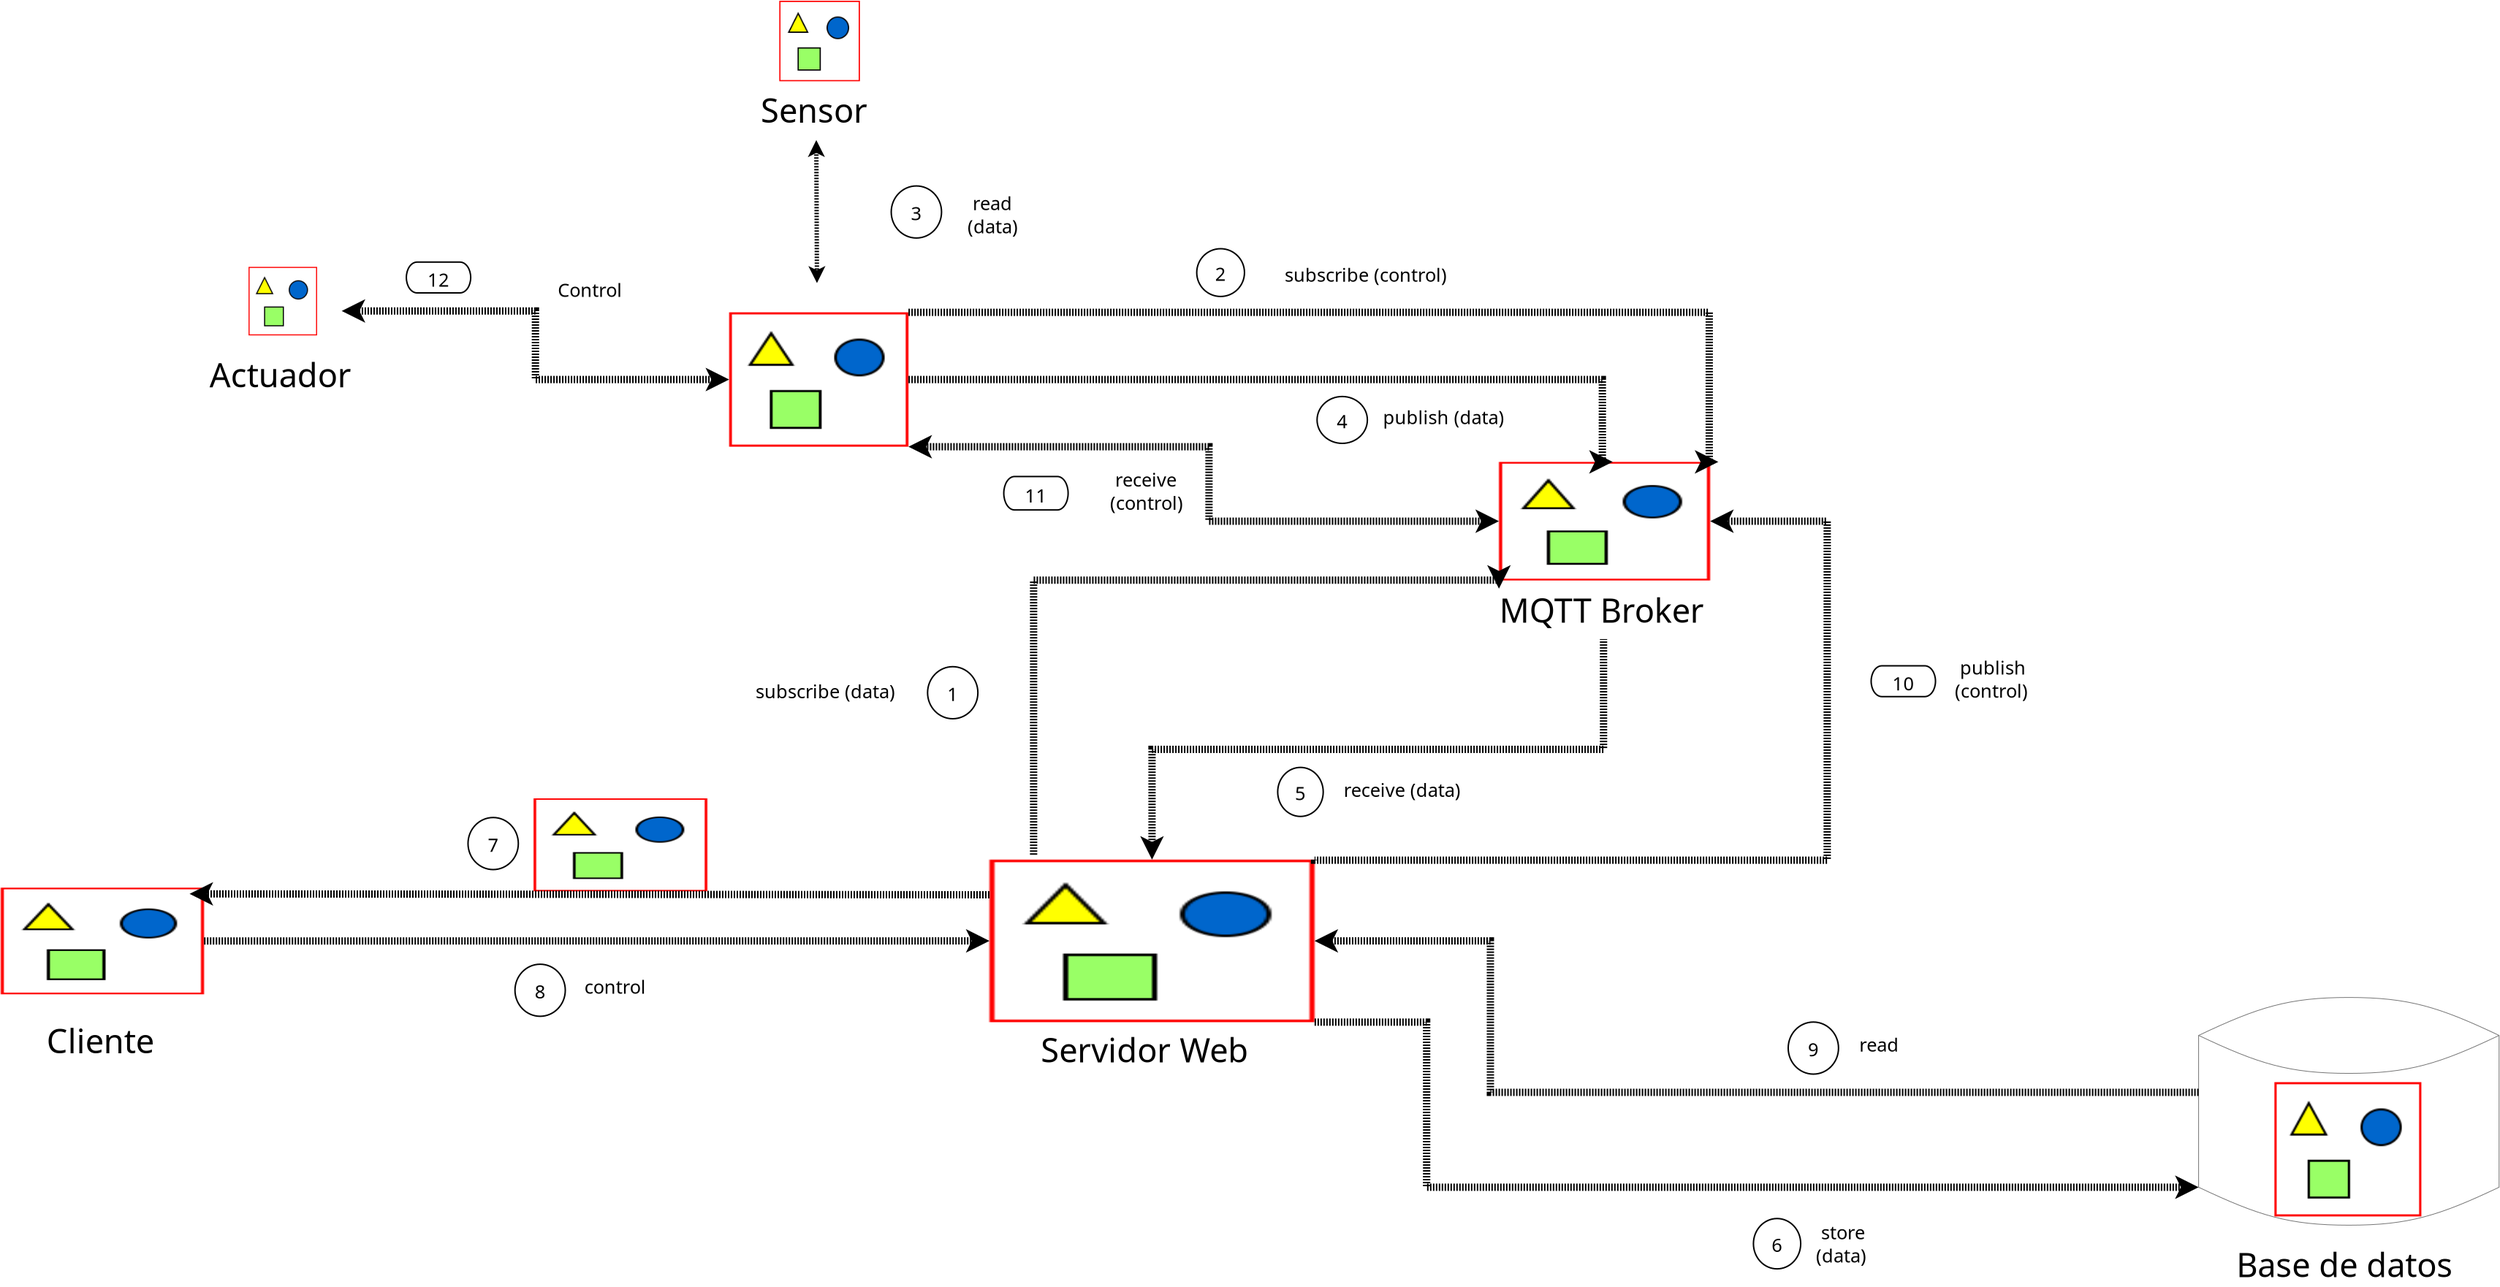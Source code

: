 <?xml version="1.0" encoding="UTF-8"?>
<dia:diagram xmlns:dia="http://www.lysator.liu.se/~alla/dia/">
  <dia:layer name="Fondo" visible="true" connectable="true" active="true">
    <dia:group>
      <dia:attribute name="meta">
        <dia:composite type="dict"/>
      </dia:attribute>
      <dia:attribute name="matrix"/>
      <dia:object type="Standard - Image" version="0" id="O0">
        <dia:attribute name="obj_pos">
          <dia:point val="32.365,5.713"/>
        </dia:attribute>
        <dia:attribute name="obj_bb">
          <dia:rectangle val="32.365,5.713;44.632,14.913"/>
        </dia:attribute>
        <dia:attribute name="elem_corner">
          <dia:point val="32.365,5.713"/>
        </dia:attribute>
        <dia:attribute name="elem_width">
          <dia:real val="12.267"/>
        </dia:attribute>
        <dia:attribute name="elem_height">
          <dia:real val="9.2"/>
        </dia:attribute>
        <dia:attribute name="draw_border">
          <dia:boolean val="false"/>
        </dia:attribute>
        <dia:attribute name="keep_aspect">
          <dia:boolean val="true"/>
        </dia:attribute>
        <dia:attribute name="file">
          <dia:string>#/home/lean/Documentos/Repositorios/Taller de integracion/weatherst/documentation/v1.0.0/diagrams/Img [components diagram]/arduino.png#</dia:string>
        </dia:attribute>
      </dia:object>
      <dia:group>
        <dia:attribute name="meta">
          <dia:composite type="dict"/>
        </dia:attribute>
        <dia:attribute name="matrix"/>
        <dia:object type="Standard - Image" version="0" id="O1">
          <dia:attribute name="obj_pos">
            <dia:point val="-0.519,2.601"/>
          </dia:attribute>
          <dia:attribute name="obj_bb">
            <dia:rectangle val="-0.519,2.601;4.173,7.293"/>
          </dia:attribute>
          <dia:attribute name="elem_corner">
            <dia:point val="-0.519,2.601"/>
          </dia:attribute>
          <dia:attribute name="elem_width">
            <dia:real val="4.692"/>
          </dia:attribute>
          <dia:attribute name="elem_height">
            <dia:real val="4.692"/>
          </dia:attribute>
          <dia:attribute name="draw_border">
            <dia:boolean val="false"/>
          </dia:attribute>
          <dia:attribute name="keep_aspect">
            <dia:boolean val="true"/>
          </dia:attribute>
          <dia:attribute name="file">
            <dia:string>#/home/lean/Documentos/Repositorios/Taller de integracion/weatherst/documentation/v1.0.0/diagrams/Img [components diagram]/power.png#</dia:string>
          </dia:attribute>
        </dia:object>
        <dia:object type="Standard - Text" version="1" id="O2">
          <dia:attribute name="obj_pos">
            <dia:point val="-3.181,10.848"/>
          </dia:attribute>
          <dia:attribute name="obj_bb">
            <dia:rectangle val="-3.181,8.751;7.009,11.381"/>
          </dia:attribute>
          <dia:attribute name="text">
            <dia:composite type="text">
              <dia:attribute name="string">
                <dia:string>#Actuador#</dia:string>
              </dia:attribute>
              <dia:attribute name="font">
                <dia:font family="sans" style="0" name="Helvetica"/>
              </dia:attribute>
              <dia:attribute name="height">
                <dia:real val="2.822"/>
              </dia:attribute>
              <dia:attribute name="pos">
                <dia:point val="-3.181,10.848"/>
              </dia:attribute>
              <dia:attribute name="color">
                <dia:color val="#000000ff"/>
              </dia:attribute>
              <dia:attribute name="alignment">
                <dia:enum val="0"/>
              </dia:attribute>
            </dia:composite>
          </dia:attribute>
          <dia:attribute name="valign">
            <dia:enum val="3"/>
          </dia:attribute>
        </dia:object>
      </dia:group>
      <dia:group>
        <dia:attribute name="meta">
          <dia:composite type="dict"/>
        </dia:attribute>
        <dia:attribute name="matrix"/>
        <dia:object type="Standard - Image" version="0" id="O3">
          <dia:attribute name="obj_pos">
            <dia:point val="50.176,43.18"/>
          </dia:attribute>
          <dia:attribute name="obj_bb">
            <dia:rectangle val="50.176,43.18;72.419,54.302"/>
          </dia:attribute>
          <dia:attribute name="elem_corner">
            <dia:point val="50.176,43.18"/>
          </dia:attribute>
          <dia:attribute name="elem_width">
            <dia:real val="22.243"/>
          </dia:attribute>
          <dia:attribute name="elem_height">
            <dia:real val="11.122"/>
          </dia:attribute>
          <dia:attribute name="draw_border">
            <dia:boolean val="false"/>
          </dia:attribute>
          <dia:attribute name="keep_aspect">
            <dia:boolean val="true"/>
          </dia:attribute>
          <dia:attribute name="file">
            <dia:string>#/home/lean/Documentos/Repositorios/Taller de integracion/weatherst/documentation/v1.0.0/diagrams/Img [components diagram]/nodejsexpress.png#</dia:string>
          </dia:attribute>
        </dia:object>
        <dia:object type="Standard - Text" version="1" id="O4">
          <dia:attribute name="obj_pos">
            <dia:point val="53.685,57.053"/>
          </dia:attribute>
          <dia:attribute name="obj_bb">
            <dia:rectangle val="53.685,54.955;68.78,57.585"/>
          </dia:attribute>
          <dia:attribute name="text">
            <dia:composite type="text">
              <dia:attribute name="string">
                <dia:string>#Servidor Web#</dia:string>
              </dia:attribute>
              <dia:attribute name="font">
                <dia:font family="sans" style="0" name="Helvetica"/>
              </dia:attribute>
              <dia:attribute name="height">
                <dia:real val="2.822"/>
              </dia:attribute>
              <dia:attribute name="pos">
                <dia:point val="53.685,57.053"/>
              </dia:attribute>
              <dia:attribute name="color">
                <dia:color val="#000000ff"/>
              </dia:attribute>
              <dia:attribute name="alignment">
                <dia:enum val="0"/>
              </dia:attribute>
            </dia:composite>
          </dia:attribute>
          <dia:attribute name="valign">
            <dia:enum val="3"/>
          </dia:attribute>
        </dia:object>
      </dia:group>
      <dia:object type="Flowchart - Terminal" version="1" id="O5">
        <dia:attribute name="obj_pos">
          <dia:point val="10.279,2.274"/>
        </dia:attribute>
        <dia:attribute name="obj_bb">
          <dia:rectangle val="10.179,2.174;14.781,4.484"/>
        </dia:attribute>
        <dia:attribute name="meta">
          <dia:composite type="dict"/>
        </dia:attribute>
        <dia:attribute name="elem_corner">
          <dia:point val="10.279,2.274"/>
        </dia:attribute>
        <dia:attribute name="elem_width">
          <dia:real val="4.402"/>
        </dia:attribute>
        <dia:attribute name="elem_height">
          <dia:real val="2.109"/>
        </dia:attribute>
        <dia:attribute name="line_width">
          <dia:real val="0.1"/>
        </dia:attribute>
        <dia:attribute name="line_colour">
          <dia:color val="#000000ff"/>
        </dia:attribute>
        <dia:attribute name="fill_colour">
          <dia:color val="#ffffff00"/>
        </dia:attribute>
        <dia:attribute name="show_background">
          <dia:boolean val="true"/>
        </dia:attribute>
        <dia:attribute name="line_style">
          <dia:enum val="0"/>
          <dia:real val="1"/>
        </dia:attribute>
        <dia:attribute name="padding">
          <dia:real val="0.1"/>
        </dia:attribute>
        <dia:attribute name="text">
          <dia:composite type="text">
            <dia:attribute name="string">
              <dia:string>#12#</dia:string>
            </dia:attribute>
            <dia:attribute name="font">
              <dia:font family="sans" style="0" name="Helvetica"/>
            </dia:attribute>
            <dia:attribute name="height">
              <dia:real val="1.587"/>
            </dia:attribute>
            <dia:attribute name="pos">
              <dia:point val="12.48,3.726"/>
            </dia:attribute>
            <dia:attribute name="color">
              <dia:color val="#000000ff"/>
            </dia:attribute>
            <dia:attribute name="alignment">
              <dia:enum val="1"/>
            </dia:attribute>
          </dia:composite>
        </dia:attribute>
        <dia:attribute name="text_fitting">
          <dia:enum val="1"/>
        </dia:attribute>
        <dia:attribute name="flip_horizontal">
          <dia:boolean val="false"/>
        </dia:attribute>
        <dia:attribute name="flip_vertical">
          <dia:boolean val="false"/>
        </dia:attribute>
        <dia:attribute name="subscale">
          <dia:real val="1"/>
        </dia:attribute>
      </dia:object>
      <dia:group>
        <dia:attribute name="meta">
          <dia:composite type="dict"/>
        </dia:attribute>
        <dia:attribute name="matrix"/>
        <dia:group>
          <dia:attribute name="meta">
            <dia:composite type="dict"/>
          </dia:attribute>
          <dia:attribute name="matrix">
            <dia:matrix xx="1" xy="0" yx="0" yy="1" x0="0.372" y0="-1.29"/>
          </dia:attribute>
          <dia:object type="Flowchart - Ellipse" version="0" id="O6">
            <dia:attribute name="obj_pos">
              <dia:point val="43.082,-1.648"/>
            </dia:attribute>
            <dia:attribute name="obj_bb">
              <dia:rectangle val="43.032,-1.698;46.574,1.966"/>
            </dia:attribute>
            <dia:attribute name="elem_corner">
              <dia:point val="43.082,-1.648"/>
            </dia:attribute>
            <dia:attribute name="elem_width">
              <dia:real val="3.442"/>
            </dia:attribute>
            <dia:attribute name="elem_height">
              <dia:real val="3.564"/>
            </dia:attribute>
            <dia:attribute name="border_width">
              <dia:real val="0.1"/>
            </dia:attribute>
            <dia:attribute name="inner_color">
              <dia:color val="#ffffff00"/>
            </dia:attribute>
            <dia:attribute name="show_background">
              <dia:boolean val="true"/>
            </dia:attribute>
            <dia:attribute name="padding">
              <dia:real val="0.35"/>
            </dia:attribute>
            <dia:attribute name="text">
              <dia:composite type="text">
                <dia:attribute name="string">
                  <dia:string>#3#</dia:string>
                </dia:attribute>
                <dia:attribute name="font">
                  <dia:font family="sans" style="0" name="Helvetica"/>
                </dia:attribute>
                <dia:attribute name="height">
                  <dia:real val="1.587"/>
                </dia:attribute>
                <dia:attribute name="pos">
                  <dia:point val="44.803,0.521"/>
                </dia:attribute>
                <dia:attribute name="color">
                  <dia:color val="#000000ff"/>
                </dia:attribute>
                <dia:attribute name="alignment">
                  <dia:enum val="1"/>
                </dia:attribute>
              </dia:composite>
            </dia:attribute>
          </dia:object>
          <dia:object type="Standard - Text" version="1" id="O7">
            <dia:attribute name="obj_pos">
              <dia:point val="48.308,0.014"/>
            </dia:attribute>
            <dia:attribute name="obj_bb">
              <dia:rectangle val="48.308,-1.166;52.156,1.901"/>
            </dia:attribute>
            <dia:attribute name="text">
              <dia:composite type="text">
                <dia:attribute name="string">
                  <dia:string># read
(data)#</dia:string>
                </dia:attribute>
                <dia:attribute name="font">
                  <dia:font family="sans" style="0" name="Helvetica"/>
                </dia:attribute>
                <dia:attribute name="height">
                  <dia:real val="1.587"/>
                </dia:attribute>
                <dia:attribute name="pos">
                  <dia:point val="48.308,0.014"/>
                </dia:attribute>
                <dia:attribute name="color">
                  <dia:color val="#000000ff"/>
                </dia:attribute>
                <dia:attribute name="alignment">
                  <dia:enum val="0"/>
                </dia:attribute>
              </dia:composite>
            </dia:attribute>
            <dia:attribute name="valign">
              <dia:enum val="3"/>
            </dia:attribute>
          </dia:object>
        </dia:group>
        <dia:group>
          <dia:attribute name="meta">
            <dia:composite type="dict"/>
          </dia:attribute>
          <dia:attribute name="matrix"/>
          <dia:group>
            <dia:attribute name="meta">
              <dia:composite type="dict"/>
            </dia:attribute>
            <dia:attribute name="matrix"/>
            <dia:object type="Standard - Image" version="0" id="O8">
              <dia:attribute name="obj_pos">
                <dia:point val="35.796,-15.617"/>
              </dia:attribute>
              <dia:attribute name="obj_bb">
                <dia:rectangle val="35.796,-15.617;41.312,-10.101"/>
              </dia:attribute>
              <dia:attribute name="elem_corner">
                <dia:point val="35.796,-15.617"/>
              </dia:attribute>
              <dia:attribute name="elem_width">
                <dia:real val="5.515"/>
              </dia:attribute>
              <dia:attribute name="elem_height">
                <dia:real val="5.515"/>
              </dia:attribute>
              <dia:attribute name="draw_border">
                <dia:boolean val="false"/>
              </dia:attribute>
              <dia:attribute name="keep_aspect">
                <dia:boolean val="true"/>
              </dia:attribute>
              <dia:attribute name="file">
                <dia:string>#/home/lean/Documentos/Repositorios/Taller de integracion/weatherst/documentation/v1.0.0/diagrams/Img [components diagram]/temperature.png#</dia:string>
              </dia:attribute>
            </dia:object>
            <dia:object type="Standard - Text" version="1" id="O9">
              <dia:attribute name="obj_pos">
                <dia:point val="34.523,-7.273"/>
              </dia:attribute>
              <dia:attribute name="obj_bb">
                <dia:rectangle val="34.523,-9.37;42.266,-6.74"/>
              </dia:attribute>
              <dia:attribute name="text">
                <dia:composite type="text">
                  <dia:attribute name="string">
                    <dia:string>#Sensor#</dia:string>
                  </dia:attribute>
                  <dia:attribute name="font">
                    <dia:font family="sans" style="0" name="Helvetica"/>
                  </dia:attribute>
                  <dia:attribute name="height">
                    <dia:real val="2.822"/>
                  </dia:attribute>
                  <dia:attribute name="pos">
                    <dia:point val="34.523,-7.273"/>
                  </dia:attribute>
                  <dia:attribute name="color">
                    <dia:color val="#000000ff"/>
                  </dia:attribute>
                  <dia:attribute name="alignment">
                    <dia:enum val="0"/>
                  </dia:attribute>
                </dia:composite>
              </dia:attribute>
              <dia:attribute name="valign">
                <dia:enum val="3"/>
              </dia:attribute>
            </dia:object>
          </dia:group>
          <dia:object type="Standard - Line" version="0" id="O10">
            <dia:attribute name="obj_pos">
              <dia:point val="38.373,3.71"/>
            </dia:attribute>
            <dia:attribute name="obj_bb">
              <dia:rectangle val="37.747,-6.23;38.953,3.861"/>
            </dia:attribute>
            <dia:attribute name="conn_endpoints">
              <dia:point val="38.373,3.71"/>
              <dia:point val="38.327,-6.079"/>
            </dia:attribute>
            <dia:attribute name="numcp">
              <dia:int val="1"/>
            </dia:attribute>
            <dia:attribute name="line_width">
              <dia:real val="0.3"/>
            </dia:attribute>
            <dia:attribute name="line_style">
              <dia:enum val="4"/>
            </dia:attribute>
            <dia:attribute name="start_arrow">
              <dia:enum val="22"/>
            </dia:attribute>
            <dia:attribute name="start_arrow_length">
              <dia:real val="0.5"/>
            </dia:attribute>
            <dia:attribute name="start_arrow_width">
              <dia:real val="0.5"/>
            </dia:attribute>
            <dia:attribute name="end_arrow">
              <dia:enum val="22"/>
            </dia:attribute>
            <dia:attribute name="end_arrow_length">
              <dia:real val="0.5"/>
            </dia:attribute>
            <dia:attribute name="end_arrow_width">
              <dia:real val="0.5"/>
            </dia:attribute>
          </dia:object>
        </dia:group>
      </dia:group>
      <dia:group>
        <dia:attribute name="meta">
          <dia:composite type="dict"/>
        </dia:attribute>
        <dia:attribute name="matrix"/>
        <dia:object type="Standard - Image" version="0" id="O11">
          <dia:attribute name="obj_pos">
            <dia:point val="85.034,15.951"/>
          </dia:attribute>
          <dia:attribute name="obj_bb">
            <dia:rectangle val="85.034,15.951;99.485,24.07"/>
          </dia:attribute>
          <dia:attribute name="elem_corner">
            <dia:point val="85.034,15.951"/>
          </dia:attribute>
          <dia:attribute name="elem_width">
            <dia:real val="14.451"/>
          </dia:attribute>
          <dia:attribute name="elem_height">
            <dia:real val="8.119"/>
          </dia:attribute>
          <dia:attribute name="draw_border">
            <dia:boolean val="false"/>
          </dia:attribute>
          <dia:attribute name="keep_aspect">
            <dia:boolean val="true"/>
          </dia:attribute>
          <dia:attribute name="file">
            <dia:string>#/home/lean/Documentos/Repositorios/Taller de integracion/weatherst/documentation/v1.0.0/diagrams/Img [components diagram]/MQTT.png#</dia:string>
          </dia:attribute>
        </dia:object>
        <dia:object type="Standard - Text" version="1" id="O12">
          <dia:attribute name="obj_pos">
            <dia:point val="85.069,26.96"/>
          </dia:attribute>
          <dia:attribute name="obj_bb">
            <dia:rectangle val="85.069,24.863;99.589,27.492"/>
          </dia:attribute>
          <dia:attribute name="text">
            <dia:composite type="text">
              <dia:attribute name="string">
                <dia:string>#MQTT Broker#</dia:string>
              </dia:attribute>
              <dia:attribute name="font">
                <dia:font family="sans" style="0" name="Helvetica"/>
              </dia:attribute>
              <dia:attribute name="height">
                <dia:real val="2.822"/>
              </dia:attribute>
              <dia:attribute name="pos">
                <dia:point val="85.069,26.96"/>
              </dia:attribute>
              <dia:attribute name="color">
                <dia:color val="#000000ff"/>
              </dia:attribute>
              <dia:attribute name="alignment">
                <dia:enum val="0"/>
              </dia:attribute>
            </dia:composite>
          </dia:attribute>
          <dia:attribute name="valign">
            <dia:enum val="3"/>
          </dia:attribute>
        </dia:object>
      </dia:group>
      <dia:group>
        <dia:attribute name="meta">
          <dia:composite type="dict"/>
        </dia:attribute>
        <dia:attribute name="matrix"/>
        <dia:object type="Flowchart - Ellipse" version="0" id="O13">
          <dia:attribute name="obj_pos">
            <dia:point val="45.941,29.97"/>
          </dia:attribute>
          <dia:attribute name="obj_bb">
            <dia:rectangle val="45.891,29.92;49.433,33.584"/>
          </dia:attribute>
          <dia:attribute name="elem_corner">
            <dia:point val="45.941,29.97"/>
          </dia:attribute>
          <dia:attribute name="elem_width">
            <dia:real val="3.442"/>
          </dia:attribute>
          <dia:attribute name="elem_height">
            <dia:real val="3.564"/>
          </dia:attribute>
          <dia:attribute name="border_width">
            <dia:real val="0.1"/>
          </dia:attribute>
          <dia:attribute name="inner_color">
            <dia:color val="#ffffff00"/>
          </dia:attribute>
          <dia:attribute name="show_background">
            <dia:boolean val="true"/>
          </dia:attribute>
          <dia:attribute name="padding">
            <dia:real val="0.35"/>
          </dia:attribute>
          <dia:attribute name="text">
            <dia:composite type="text">
              <dia:attribute name="string">
                <dia:string>#1#</dia:string>
              </dia:attribute>
              <dia:attribute name="font">
                <dia:font family="sans" style="0" name="Helvetica"/>
              </dia:attribute>
              <dia:attribute name="height">
                <dia:real val="1.587"/>
              </dia:attribute>
              <dia:attribute name="pos">
                <dia:point val="47.662,32.138"/>
              </dia:attribute>
              <dia:attribute name="color">
                <dia:color val="#000000ff"/>
              </dia:attribute>
              <dia:attribute name="alignment">
                <dia:enum val="1"/>
              </dia:attribute>
            </dia:composite>
          </dia:attribute>
        </dia:object>
        <dia:object type="Standard - Text" version="1" id="O14">
          <dia:attribute name="obj_pos">
            <dia:point val="34.181,32.136"/>
          </dia:attribute>
          <dia:attribute name="obj_bb">
            <dia:rectangle val="34.181,30.956;44.526,32.436"/>
          </dia:attribute>
          <dia:attribute name="text">
            <dia:composite type="text">
              <dia:attribute name="string">
                <dia:string>#subscribe (data)#</dia:string>
              </dia:attribute>
              <dia:attribute name="font">
                <dia:font family="sans" style="0" name="Helvetica"/>
              </dia:attribute>
              <dia:attribute name="height">
                <dia:real val="1.587"/>
              </dia:attribute>
              <dia:attribute name="pos">
                <dia:point val="34.181,32.136"/>
              </dia:attribute>
              <dia:attribute name="color">
                <dia:color val="#000000ff"/>
              </dia:attribute>
              <dia:attribute name="alignment">
                <dia:enum val="0"/>
              </dia:attribute>
            </dia:composite>
          </dia:attribute>
          <dia:attribute name="valign">
            <dia:enum val="3"/>
          </dia:attribute>
        </dia:object>
      </dia:group>
      <dia:group>
        <dia:attribute name="meta">
          <dia:composite type="dict"/>
        </dia:attribute>
        <dia:attribute name="matrix"/>
        <dia:group>
          <dia:attribute name="meta">
            <dia:composite type="dict"/>
          </dia:attribute>
          <dia:attribute name="matrix"/>
          <dia:object type="Flowchart - Ellipse" version="0" id="O15">
            <dia:attribute name="obj_pos">
              <dia:point val="69.896,36.865"/>
            </dia:attribute>
            <dia:attribute name="obj_bb">
              <dia:rectangle val="69.846,36.816;73.061,40.272"/>
            </dia:attribute>
            <dia:attribute name="elem_corner">
              <dia:point val="69.896,36.865"/>
            </dia:attribute>
            <dia:attribute name="elem_width">
              <dia:real val="3.115"/>
            </dia:attribute>
            <dia:attribute name="elem_height">
              <dia:real val="3.356"/>
            </dia:attribute>
            <dia:attribute name="border_width">
              <dia:real val="0.1"/>
            </dia:attribute>
            <dia:attribute name="inner_color">
              <dia:color val="#ffffff00"/>
            </dia:attribute>
            <dia:attribute name="show_background">
              <dia:boolean val="true"/>
            </dia:attribute>
            <dia:attribute name="padding">
              <dia:real val="0.35"/>
            </dia:attribute>
            <dia:attribute name="text">
              <dia:composite type="text">
                <dia:attribute name="string">
                  <dia:string>#5#</dia:string>
                </dia:attribute>
                <dia:attribute name="font">
                  <dia:font family="sans" style="0" name="Helvetica"/>
                </dia:attribute>
                <dia:attribute name="height">
                  <dia:real val="1.587"/>
                </dia:attribute>
                <dia:attribute name="pos">
                  <dia:point val="71.454,38.93"/>
                </dia:attribute>
                <dia:attribute name="color">
                  <dia:color val="#000000ff"/>
                </dia:attribute>
                <dia:attribute name="alignment">
                  <dia:enum val="1"/>
                </dia:attribute>
              </dia:composite>
            </dia:attribute>
          </dia:object>
          <dia:object type="Standard - Text" version="1" id="O16">
            <dia:attribute name="obj_pos">
              <dia:point val="74.409,38.884"/>
            </dia:attribute>
            <dia:attribute name="obj_bb">
              <dia:rectangle val="74.409,37.704;83.303,39.184"/>
            </dia:attribute>
            <dia:attribute name="text">
              <dia:composite type="text">
                <dia:attribute name="string">
                  <dia:string>#receive (data)#</dia:string>
                </dia:attribute>
                <dia:attribute name="font">
                  <dia:font family="sans" style="0" name="Helvetica"/>
                </dia:attribute>
                <dia:attribute name="height">
                  <dia:real val="1.587"/>
                </dia:attribute>
                <dia:attribute name="pos">
                  <dia:point val="74.409,38.884"/>
                </dia:attribute>
                <dia:attribute name="color">
                  <dia:color val="#000000ff"/>
                </dia:attribute>
                <dia:attribute name="alignment">
                  <dia:enum val="0"/>
                </dia:attribute>
              </dia:composite>
            </dia:attribute>
            <dia:attribute name="valign">
              <dia:enum val="3"/>
            </dia:attribute>
          </dia:object>
        </dia:group>
        <dia:object type="Standard - ZigZagLine" version="1" id="O17">
          <dia:attribute name="obj_pos">
            <dia:point val="61.297,43.18"/>
          </dia:attribute>
          <dia:attribute name="obj_bb">
            <dia:rectangle val="60.489,27.831;92.44,43.43"/>
          </dia:attribute>
          <dia:attribute name="orth_points">
            <dia:point val="61.297,43.18"/>
            <dia:point val="61.297,35.63"/>
            <dia:point val="92.19,35.63"/>
            <dia:point val="92.19,28.081"/>
          </dia:attribute>
          <dia:attribute name="orth_orient">
            <dia:enum val="1"/>
            <dia:enum val="0"/>
            <dia:enum val="1"/>
          </dia:attribute>
          <dia:attribute name="autorouting">
            <dia:boolean val="true"/>
          </dia:attribute>
          <dia:attribute name="line_width">
            <dia:real val="0.5"/>
          </dia:attribute>
          <dia:attribute name="line_style">
            <dia:enum val="4"/>
          </dia:attribute>
          <dia:attribute name="start_arrow">
            <dia:enum val="22"/>
          </dia:attribute>
          <dia:attribute name="start_arrow_length">
            <dia:real val="0.5"/>
          </dia:attribute>
          <dia:attribute name="start_arrow_width">
            <dia:real val="0.5"/>
          </dia:attribute>
        </dia:object>
      </dia:group>
      <dia:group>
        <dia:attribute name="meta">
          <dia:composite type="dict"/>
        </dia:attribute>
        <dia:attribute name="matrix"/>
        <dia:group>
          <dia:attribute name="meta">
            <dia:composite type="dict"/>
          </dia:attribute>
          <dia:attribute name="matrix"/>
          <dia:object type="Standard - Text" version="1" id="O18">
            <dia:attribute name="obj_pos">
              <dia:point val="116.224,30.51"/>
            </dia:attribute>
            <dia:attribute name="obj_bb">
              <dia:rectangle val="116.224,29.33;121.617,32.398"/>
            </dia:attribute>
            <dia:attribute name="text">
              <dia:composite type="text">
                <dia:attribute name="string">
                  <dia:string># publish
(control)#</dia:string>
                </dia:attribute>
                <dia:attribute name="font">
                  <dia:font family="sans" style="0" name="Helvetica"/>
                </dia:attribute>
                <dia:attribute name="height">
                  <dia:real val="1.587"/>
                </dia:attribute>
                <dia:attribute name="pos">
                  <dia:point val="116.224,30.51"/>
                </dia:attribute>
                <dia:attribute name="color">
                  <dia:color val="#000000ff"/>
                </dia:attribute>
                <dia:attribute name="alignment">
                  <dia:enum val="0"/>
                </dia:attribute>
              </dia:composite>
            </dia:attribute>
            <dia:attribute name="valign">
              <dia:enum val="3"/>
            </dia:attribute>
          </dia:object>
          <dia:object type="Flowchart - Terminal" version="1" id="O19">
            <dia:attribute name="obj_pos">
              <dia:point val="110.5,29.91"/>
            </dia:attribute>
            <dia:attribute name="obj_bb">
              <dia:rectangle val="110.4,29.81;115.002,32.119"/>
            </dia:attribute>
            <dia:attribute name="meta">
              <dia:composite type="dict"/>
            </dia:attribute>
            <dia:attribute name="elem_corner">
              <dia:point val="110.5,29.91"/>
            </dia:attribute>
            <dia:attribute name="elem_width">
              <dia:real val="4.402"/>
            </dia:attribute>
            <dia:attribute name="elem_height">
              <dia:real val="2.109"/>
            </dia:attribute>
            <dia:attribute name="line_width">
              <dia:real val="0.1"/>
            </dia:attribute>
            <dia:attribute name="line_colour">
              <dia:color val="#000000ff"/>
            </dia:attribute>
            <dia:attribute name="fill_colour">
              <dia:color val="#ffffff00"/>
            </dia:attribute>
            <dia:attribute name="show_background">
              <dia:boolean val="true"/>
            </dia:attribute>
            <dia:attribute name="line_style">
              <dia:enum val="0"/>
              <dia:real val="1"/>
            </dia:attribute>
            <dia:attribute name="padding">
              <dia:real val="0.1"/>
            </dia:attribute>
            <dia:attribute name="text">
              <dia:composite type="text">
                <dia:attribute name="string">
                  <dia:string>#10#</dia:string>
                </dia:attribute>
                <dia:attribute name="font">
                  <dia:font family="sans" style="0" name="Helvetica"/>
                </dia:attribute>
                <dia:attribute name="height">
                  <dia:real val="1.587"/>
                </dia:attribute>
                <dia:attribute name="pos">
                  <dia:point val="112.701,31.361"/>
                </dia:attribute>
                <dia:attribute name="color">
                  <dia:color val="#000000ff"/>
                </dia:attribute>
                <dia:attribute name="alignment">
                  <dia:enum val="1"/>
                </dia:attribute>
              </dia:composite>
            </dia:attribute>
            <dia:attribute name="text_fitting">
              <dia:enum val="1"/>
            </dia:attribute>
            <dia:attribute name="flip_horizontal">
              <dia:boolean val="false"/>
            </dia:attribute>
            <dia:attribute name="flip_vertical">
              <dia:boolean val="false"/>
            </dia:attribute>
            <dia:attribute name="subscale">
              <dia:real val="1"/>
            </dia:attribute>
          </dia:object>
        </dia:group>
        <dia:object type="Standard - ZigZagLine" version="1" id="O20">
          <dia:attribute name="obj_pos">
            <dia:point val="72.419,43.18"/>
          </dia:attribute>
          <dia:attribute name="obj_bb">
            <dia:rectangle val="72.169,19.201;107.744,43.467"/>
          </dia:attribute>
          <dia:attribute name="orth_points">
            <dia:point val="72.419,43.18"/>
            <dia:point val="72.419,43.217"/>
            <dia:point val="107.494,43.217"/>
            <dia:point val="107.494,20.011"/>
            <dia:point val="99.485,20.011"/>
          </dia:attribute>
          <dia:attribute name="orth_orient">
            <dia:enum val="1"/>
            <dia:enum val="0"/>
            <dia:enum val="1"/>
            <dia:enum val="0"/>
          </dia:attribute>
          <dia:attribute name="autorouting">
            <dia:boolean val="false"/>
          </dia:attribute>
          <dia:attribute name="line_width">
            <dia:real val="0.5"/>
          </dia:attribute>
          <dia:attribute name="line_style">
            <dia:enum val="4"/>
          </dia:attribute>
          <dia:attribute name="end_arrow">
            <dia:enum val="22"/>
          </dia:attribute>
          <dia:attribute name="end_arrow_length">
            <dia:real val="0.5"/>
          </dia:attribute>
          <dia:attribute name="end_arrow_width">
            <dia:real val="0.5"/>
          </dia:attribute>
        </dia:object>
      </dia:group>
      <dia:object type="Standard - ZigZagLine" version="1" id="O21">
        <dia:attribute name="obj_pos">
          <dia:point val="53.195,42.843"/>
        </dia:attribute>
        <dia:attribute name="obj_bb">
          <dia:rectangle val="52.945,23.011;85.843,43.093"/>
        </dia:attribute>
        <dia:attribute name="orth_points">
          <dia:point val="53.195,42.843"/>
          <dia:point val="53.195,24.047"/>
          <dia:point val="85.034,24.047"/>
          <dia:point val="85.034,24.07"/>
        </dia:attribute>
        <dia:attribute name="orth_orient">
          <dia:enum val="1"/>
          <dia:enum val="0"/>
          <dia:enum val="1"/>
        </dia:attribute>
        <dia:attribute name="autorouting">
          <dia:boolean val="false"/>
        </dia:attribute>
        <dia:attribute name="line_width">
          <dia:real val="0.5"/>
        </dia:attribute>
        <dia:attribute name="line_style">
          <dia:enum val="4"/>
        </dia:attribute>
        <dia:attribute name="end_arrow">
          <dia:enum val="22"/>
        </dia:attribute>
        <dia:attribute name="end_arrow_length">
          <dia:real val="0.5"/>
        </dia:attribute>
        <dia:attribute name="end_arrow_width">
          <dia:real val="0.5"/>
        </dia:attribute>
      </dia:object>
      <dia:group>
        <dia:attribute name="meta">
          <dia:composite type="dict"/>
        </dia:attribute>
        <dia:attribute name="matrix"/>
        <dia:object type="Standard - Image" version="0" id="O22">
          <dia:attribute name="obj_pos">
            <dia:point val="-17.474,45.096"/>
          </dia:attribute>
          <dia:attribute name="obj_bb">
            <dia:rectangle val="-17.474,45.096;-3.563,52.396"/>
          </dia:attribute>
          <dia:attribute name="elem_corner">
            <dia:point val="-17.474,45.096"/>
          </dia:attribute>
          <dia:attribute name="elem_width">
            <dia:real val="13.912"/>
          </dia:attribute>
          <dia:attribute name="elem_height">
            <dia:real val="7.3"/>
          </dia:attribute>
          <dia:attribute name="draw_border">
            <dia:boolean val="false"/>
          </dia:attribute>
          <dia:attribute name="keep_aspect">
            <dia:boolean val="true"/>
          </dia:attribute>
          <dia:attribute name="file">
            <dia:string>#/home/lean/Documentos/Repositorios/Taller de integracion/weatherst/documentation/v1.0.0/diagrams/Img [components diagram]/googlechrome.png#</dia:string>
          </dia:attribute>
        </dia:object>
        <dia:object type="Standard - Text" version="1" id="O23">
          <dia:attribute name="obj_pos">
            <dia:point val="-14.331,56.436"/>
          </dia:attribute>
          <dia:attribute name="obj_bb">
            <dia:rectangle val="-14.331,54.338;-6.404,56.968"/>
          </dia:attribute>
          <dia:attribute name="text">
            <dia:composite type="text">
              <dia:attribute name="string">
                <dia:string>#Cliente#</dia:string>
              </dia:attribute>
              <dia:attribute name="font">
                <dia:font family="sans" style="0" name="Helvetica"/>
              </dia:attribute>
              <dia:attribute name="height">
                <dia:real val="2.822"/>
              </dia:attribute>
              <dia:attribute name="pos">
                <dia:point val="-14.331,56.436"/>
              </dia:attribute>
              <dia:attribute name="color">
                <dia:color val="#000000ff"/>
              </dia:attribute>
              <dia:attribute name="alignment">
                <dia:enum val="0"/>
              </dia:attribute>
            </dia:composite>
          </dia:attribute>
          <dia:attribute name="valign">
            <dia:enum val="3"/>
          </dia:attribute>
        </dia:object>
      </dia:group>
      <dia:group>
        <dia:attribute name="meta">
          <dia:composite type="dict"/>
        </dia:attribute>
        <dia:attribute name="matrix"/>
        <dia:group>
          <dia:attribute name="meta">
            <dia:composite type="dict"/>
          </dia:attribute>
          <dia:attribute name="matrix"/>
          <dia:object type="Flowchart - Ellipse" version="0" id="O24">
            <dia:attribute name="obj_pos">
              <dia:point val="14.498,40.295"/>
            </dia:attribute>
            <dia:attribute name="obj_bb">
              <dia:rectangle val="14.448,40.245;17.99,43.91"/>
            </dia:attribute>
            <dia:attribute name="elem_corner">
              <dia:point val="14.498,40.295"/>
            </dia:attribute>
            <dia:attribute name="elem_width">
              <dia:real val="3.442"/>
            </dia:attribute>
            <dia:attribute name="elem_height">
              <dia:real val="3.564"/>
            </dia:attribute>
            <dia:attribute name="border_width">
              <dia:real val="0.1"/>
            </dia:attribute>
            <dia:attribute name="inner_color">
              <dia:color val="#ffffff00"/>
            </dia:attribute>
            <dia:attribute name="show_background">
              <dia:boolean val="true"/>
            </dia:attribute>
            <dia:attribute name="padding">
              <dia:real val="0.35"/>
            </dia:attribute>
            <dia:attribute name="text">
              <dia:composite type="text">
                <dia:attribute name="string">
                  <dia:string>#7#</dia:string>
                </dia:attribute>
                <dia:attribute name="font">
                  <dia:font family="sans" style="0" name="Helvetica"/>
                </dia:attribute>
                <dia:attribute name="height">
                  <dia:real val="1.587"/>
                </dia:attribute>
                <dia:attribute name="pos">
                  <dia:point val="16.219,42.464"/>
                </dia:attribute>
                <dia:attribute name="color">
                  <dia:color val="#000000ff"/>
                </dia:attribute>
                <dia:attribute name="alignment">
                  <dia:enum val="1"/>
                </dia:attribute>
              </dia:composite>
            </dia:attribute>
          </dia:object>
          <dia:object type="Standard - Image" version="0" id="O25">
            <dia:attribute name="obj_pos">
              <dia:point val="18.981,38.984"/>
            </dia:attribute>
            <dia:attribute name="obj_bb">
              <dia:rectangle val="18.981,38.984;30.873,45.348"/>
            </dia:attribute>
            <dia:attribute name="elem_corner">
              <dia:point val="18.981,38.984"/>
            </dia:attribute>
            <dia:attribute name="elem_width">
              <dia:real val="11.892"/>
            </dia:attribute>
            <dia:attribute name="elem_height">
              <dia:real val="6.364"/>
            </dia:attribute>
            <dia:attribute name="draw_border">
              <dia:boolean val="false"/>
            </dia:attribute>
            <dia:attribute name="keep_aspect">
              <dia:boolean val="true"/>
            </dia:attribute>
            <dia:attribute name="file">
              <dia:string>#/home/lean/Documentos/Repositorios/Taller de integracion/weatherst/documentation/v1.0.0/diagrams/Img [components diagram]/socketio.png#</dia:string>
            </dia:attribute>
          </dia:object>
        </dia:group>
        <dia:object type="Standard - Line" version="0" id="O26">
          <dia:attribute name="obj_pos">
            <dia:point val="50.176,45.584"/>
          </dia:attribute>
          <dia:attribute name="obj_bb">
            <dia:rectangle val="-4.803,44.714;50.426,46.331"/>
          </dia:attribute>
          <dia:attribute name="conn_endpoints">
            <dia:point val="50.176,45.584"/>
            <dia:point val="-4.553,45.521"/>
          </dia:attribute>
          <dia:attribute name="numcp">
            <dia:int val="1"/>
          </dia:attribute>
          <dia:attribute name="line_width">
            <dia:real val="0.5"/>
          </dia:attribute>
          <dia:attribute name="line_style">
            <dia:enum val="4"/>
          </dia:attribute>
          <dia:attribute name="end_arrow">
            <dia:enum val="22"/>
          </dia:attribute>
          <dia:attribute name="end_arrow_length">
            <dia:real val="0.5"/>
          </dia:attribute>
          <dia:attribute name="end_arrow_width">
            <dia:real val="0.5"/>
          </dia:attribute>
        </dia:object>
      </dia:group>
      <dia:group>
        <dia:attribute name="meta">
          <dia:composite type="dict"/>
        </dia:attribute>
        <dia:attribute name="matrix"/>
        <dia:group>
          <dia:attribute name="meta">
            <dia:composite type="dict"/>
          </dia:attribute>
          <dia:attribute name="matrix"/>
          <dia:object type="Flowchart - Ellipse" version="0" id="O27">
            <dia:attribute name="obj_pos">
              <dia:point val="17.711,50.338"/>
            </dia:attribute>
            <dia:attribute name="obj_bb">
              <dia:rectangle val="17.661,50.288;21.203,53.952"/>
            </dia:attribute>
            <dia:attribute name="elem_corner">
              <dia:point val="17.711,50.338"/>
            </dia:attribute>
            <dia:attribute name="elem_width">
              <dia:real val="3.442"/>
            </dia:attribute>
            <dia:attribute name="elem_height">
              <dia:real val="3.564"/>
            </dia:attribute>
            <dia:attribute name="border_width">
              <dia:real val="0.1"/>
            </dia:attribute>
            <dia:attribute name="inner_color">
              <dia:color val="#ffffff00"/>
            </dia:attribute>
            <dia:attribute name="show_background">
              <dia:boolean val="true"/>
            </dia:attribute>
            <dia:attribute name="padding">
              <dia:real val="0.35"/>
            </dia:attribute>
            <dia:attribute name="text">
              <dia:composite type="text">
                <dia:attribute name="string">
                  <dia:string>#8#</dia:string>
                </dia:attribute>
                <dia:attribute name="font">
                  <dia:font family="sans" style="0" name="Helvetica"/>
                </dia:attribute>
                <dia:attribute name="height">
                  <dia:real val="1.587"/>
                </dia:attribute>
                <dia:attribute name="pos">
                  <dia:point val="19.432,52.506"/>
                </dia:attribute>
                <dia:attribute name="color">
                  <dia:color val="#000000ff"/>
                </dia:attribute>
                <dia:attribute name="alignment">
                  <dia:enum val="1"/>
                </dia:attribute>
              </dia:composite>
            </dia:attribute>
          </dia:object>
          <dia:object type="Standard - Text" version="1" id="O28">
            <dia:attribute name="obj_pos">
              <dia:point val="22.461,52.356"/>
            </dia:attribute>
            <dia:attribute name="obj_bb">
              <dia:rectangle val="22.461,51.176;26.863,52.656"/>
            </dia:attribute>
            <dia:attribute name="text">
              <dia:composite type="text">
                <dia:attribute name="string">
                  <dia:string>#control#</dia:string>
                </dia:attribute>
                <dia:attribute name="font">
                  <dia:font family="sans" style="0" name="Helvetica"/>
                </dia:attribute>
                <dia:attribute name="height">
                  <dia:real val="1.587"/>
                </dia:attribute>
                <dia:attribute name="pos">
                  <dia:point val="22.461,52.356"/>
                </dia:attribute>
                <dia:attribute name="color">
                  <dia:color val="#000000ff"/>
                </dia:attribute>
                <dia:attribute name="alignment">
                  <dia:enum val="0"/>
                </dia:attribute>
              </dia:composite>
            </dia:attribute>
            <dia:attribute name="valign">
              <dia:enum val="3"/>
            </dia:attribute>
          </dia:object>
        </dia:group>
        <dia:object type="Standard - Line" version="0" id="O29">
          <dia:attribute name="obj_pos">
            <dia:point val="-3.563,48.746"/>
          </dia:attribute>
          <dia:attribute name="obj_bb">
            <dia:rectangle val="-3.813,47.932;50.426,49.55"/>
          </dia:attribute>
          <dia:attribute name="conn_endpoints">
            <dia:point val="-3.563,48.746"/>
            <dia:point val="50.176,48.741"/>
          </dia:attribute>
          <dia:attribute name="numcp">
            <dia:int val="1"/>
          </dia:attribute>
          <dia:attribute name="line_width">
            <dia:real val="0.5"/>
          </dia:attribute>
          <dia:attribute name="line_style">
            <dia:enum val="4"/>
          </dia:attribute>
          <dia:attribute name="end_arrow">
            <dia:enum val="22"/>
          </dia:attribute>
          <dia:attribute name="end_arrow_length">
            <dia:real val="0.5"/>
          </dia:attribute>
          <dia:attribute name="end_arrow_width">
            <dia:real val="0.5"/>
          </dia:attribute>
        </dia:object>
      </dia:group>
      <dia:group>
        <dia:attribute name="meta">
          <dia:composite type="dict"/>
        </dia:attribute>
        <dia:attribute name="matrix"/>
        <dia:object type="Flowchart - Magnetic Disk" version="1" id="O30">
          <dia:attribute name="obj_pos">
            <dia:point val="132.905,52.613"/>
          </dia:attribute>
          <dia:attribute name="obj_bb">
            <dia:rectangle val="132.855,52.563;153.512,68.252"/>
          </dia:attribute>
          <dia:attribute name="meta">
            <dia:composite type="dict"/>
          </dia:attribute>
          <dia:attribute name="elem_corner">
            <dia:point val="132.905,52.613"/>
          </dia:attribute>
          <dia:attribute name="elem_width">
            <dia:real val="20.557"/>
          </dia:attribute>
          <dia:attribute name="elem_height">
            <dia:real val="15.589"/>
          </dia:attribute>
          <dia:attribute name="line_width">
            <dia:real val="0.05"/>
          </dia:attribute>
          <dia:attribute name="line_colour">
            <dia:color val="#757575ff"/>
          </dia:attribute>
          <dia:attribute name="fill_colour">
            <dia:color val="#ffffffff"/>
          </dia:attribute>
          <dia:attribute name="show_background">
            <dia:boolean val="true"/>
          </dia:attribute>
          <dia:attribute name="line_style">
            <dia:enum val="0"/>
            <dia:real val="1"/>
          </dia:attribute>
          <dia:attribute name="padding">
            <dia:real val="0.1"/>
          </dia:attribute>
          <dia:attribute name="text">
            <dia:composite type="text">
              <dia:attribute name="string">
                <dia:string>##</dia:string>
              </dia:attribute>
              <dia:attribute name="font">
                <dia:font family="sans" style="0" name="Helvetica"/>
              </dia:attribute>
              <dia:attribute name="height">
                <dia:real val="0.8"/>
              </dia:attribute>
              <dia:attribute name="pos">
                <dia:point val="143.184,61.906"/>
              </dia:attribute>
              <dia:attribute name="color">
                <dia:color val="#000000ff"/>
              </dia:attribute>
              <dia:attribute name="alignment">
                <dia:enum val="1"/>
              </dia:attribute>
            </dia:composite>
          </dia:attribute>
          <dia:attribute name="text_fitting">
            <dia:enum val="1"/>
          </dia:attribute>
          <dia:attribute name="flip_horizontal">
            <dia:boolean val="false"/>
          </dia:attribute>
          <dia:attribute name="flip_vertical">
            <dia:boolean val="false"/>
          </dia:attribute>
          <dia:attribute name="subscale">
            <dia:real val="1"/>
          </dia:attribute>
        </dia:object>
        <dia:object type="Standard - Image" version="0" id="O31">
          <dia:attribute name="obj_pos">
            <dia:point val="138.088,58.41"/>
          </dia:attribute>
          <dia:attribute name="obj_bb">
            <dia:rectangle val="138.088,58.41;148.144,67.601"/>
          </dia:attribute>
          <dia:attribute name="elem_corner">
            <dia:point val="138.088,58.41"/>
          </dia:attribute>
          <dia:attribute name="elem_width">
            <dia:real val="10.056"/>
          </dia:attribute>
          <dia:attribute name="elem_height">
            <dia:real val="9.191"/>
          </dia:attribute>
          <dia:attribute name="border_width">
            <dia:real val="0.05"/>
          </dia:attribute>
          <dia:attribute name="border_color">
            <dia:color val="#757575ff"/>
          </dia:attribute>
          <dia:attribute name="draw_border">
            <dia:boolean val="false"/>
          </dia:attribute>
          <dia:attribute name="keep_aspect">
            <dia:boolean val="true"/>
          </dia:attribute>
          <dia:attribute name="file">
            <dia:string>#/home/lean/Documentos/Repositorios/Taller de integracion/weatherst/documentation/v1.0.0/diagrams/Img [components diagram]/postgresql.png#</dia:string>
          </dia:attribute>
        </dia:object>
        <dia:object type="Standard - Text" version="1" id="O32">
          <dia:attribute name="obj_pos">
            <dia:point val="135.494,71.754"/>
          </dia:attribute>
          <dia:attribute name="obj_bb">
            <dia:rectangle val="135.494,69.656;151.511,72.286"/>
          </dia:attribute>
          <dia:attribute name="text">
            <dia:composite type="text">
              <dia:attribute name="string">
                <dia:string>#Base de datos#</dia:string>
              </dia:attribute>
              <dia:attribute name="font">
                <dia:font family="sans" style="0" name="Helvetica"/>
              </dia:attribute>
              <dia:attribute name="height">
                <dia:real val="2.822"/>
              </dia:attribute>
              <dia:attribute name="pos">
                <dia:point val="135.494,71.754"/>
              </dia:attribute>
              <dia:attribute name="color">
                <dia:color val="#000000ff"/>
              </dia:attribute>
              <dia:attribute name="alignment">
                <dia:enum val="0"/>
              </dia:attribute>
            </dia:composite>
          </dia:attribute>
          <dia:attribute name="valign">
            <dia:enum val="3"/>
          </dia:attribute>
        </dia:object>
      </dia:group>
      <dia:group>
        <dia:attribute name="meta">
          <dia:composite type="dict"/>
        </dia:attribute>
        <dia:attribute name="matrix"/>
        <dia:group>
          <dia:attribute name="meta">
            <dia:composite type="dict"/>
          </dia:attribute>
          <dia:attribute name="matrix"/>
          <dia:object type="Flowchart - Ellipse" version="0" id="O33">
            <dia:attribute name="obj_pos">
              <dia:point val="104.825,54.296"/>
            </dia:attribute>
            <dia:attribute name="obj_bb">
              <dia:rectangle val="104.775,54.246;108.317,57.91"/>
            </dia:attribute>
            <dia:attribute name="elem_corner">
              <dia:point val="104.825,54.296"/>
            </dia:attribute>
            <dia:attribute name="elem_width">
              <dia:real val="3.442"/>
            </dia:attribute>
            <dia:attribute name="elem_height">
              <dia:real val="3.564"/>
            </dia:attribute>
            <dia:attribute name="border_width">
              <dia:real val="0.1"/>
            </dia:attribute>
            <dia:attribute name="inner_color">
              <dia:color val="#ffffff00"/>
            </dia:attribute>
            <dia:attribute name="show_background">
              <dia:boolean val="true"/>
            </dia:attribute>
            <dia:attribute name="padding">
              <dia:real val="0.35"/>
            </dia:attribute>
            <dia:attribute name="text">
              <dia:composite type="text">
                <dia:attribute name="string">
                  <dia:string>#9#</dia:string>
                </dia:attribute>
                <dia:attribute name="font">
                  <dia:font family="sans" style="0" name="Helvetica"/>
                </dia:attribute>
                <dia:attribute name="height">
                  <dia:real val="1.587"/>
                </dia:attribute>
                <dia:attribute name="pos">
                  <dia:point val="106.546,56.464"/>
                </dia:attribute>
                <dia:attribute name="color">
                  <dia:color val="#000000ff"/>
                </dia:attribute>
                <dia:attribute name="alignment">
                  <dia:enum val="1"/>
                </dia:attribute>
              </dia:composite>
            </dia:attribute>
          </dia:object>
          <dia:object type="Standard - Text" version="1" id="O34">
            <dia:attribute name="obj_pos">
              <dia:point val="109.694,56.314"/>
            </dia:attribute>
            <dia:attribute name="obj_bb">
              <dia:rectangle val="109.694,55.134;112.554,56.614"/>
            </dia:attribute>
            <dia:attribute name="text">
              <dia:composite type="text">
                <dia:attribute name="string">
                  <dia:string>#read#</dia:string>
                </dia:attribute>
                <dia:attribute name="font">
                  <dia:font family="sans" style="0" name="Helvetica"/>
                </dia:attribute>
                <dia:attribute name="height">
                  <dia:real val="1.587"/>
                </dia:attribute>
                <dia:attribute name="pos">
                  <dia:point val="109.694,56.314"/>
                </dia:attribute>
                <dia:attribute name="color">
                  <dia:color val="#000000ff"/>
                </dia:attribute>
                <dia:attribute name="alignment">
                  <dia:enum val="0"/>
                </dia:attribute>
              </dia:composite>
            </dia:attribute>
            <dia:attribute name="valign">
              <dia:enum val="3"/>
            </dia:attribute>
          </dia:object>
        </dia:group>
        <dia:object type="Standard - ZigZagLine" version="1" id="O35">
          <dia:attribute name="obj_pos">
            <dia:point val="132.905,59.108"/>
          </dia:attribute>
          <dia:attribute name="obj_bb">
            <dia:rectangle val="72.169,47.932;133.155,59.358"/>
          </dia:attribute>
          <dia:attribute name="orth_points">
            <dia:point val="132.905,59.108"/>
            <dia:point val="84.449,59.108"/>
            <dia:point val="84.449,48.741"/>
            <dia:point val="72.419,48.741"/>
          </dia:attribute>
          <dia:attribute name="orth_orient">
            <dia:enum val="0"/>
            <dia:enum val="1"/>
            <dia:enum val="0"/>
          </dia:attribute>
          <dia:attribute name="autorouting">
            <dia:boolean val="false"/>
          </dia:attribute>
          <dia:attribute name="line_width">
            <dia:real val="0.5"/>
          </dia:attribute>
          <dia:attribute name="line_style">
            <dia:enum val="4"/>
          </dia:attribute>
          <dia:attribute name="end_arrow">
            <dia:enum val="22"/>
          </dia:attribute>
          <dia:attribute name="end_arrow_length">
            <dia:real val="0.5"/>
          </dia:attribute>
          <dia:attribute name="end_arrow_width">
            <dia:real val="0.5"/>
          </dia:attribute>
        </dia:object>
      </dia:group>
      <dia:group>
        <dia:attribute name="meta">
          <dia:composite type="dict"/>
        </dia:attribute>
        <dia:attribute name="matrix"/>
        <dia:group>
          <dia:attribute name="meta">
            <dia:composite type="dict"/>
          </dia:attribute>
          <dia:attribute name="matrix"/>
          <dia:object type="Flowchart - Ellipse" version="0" id="O36">
            <dia:attribute name="obj_pos">
              <dia:point val="102.446,67.746"/>
            </dia:attribute>
            <dia:attribute name="obj_bb">
              <dia:rectangle val="102.396,67.696;105.73,71.242"/>
            </dia:attribute>
            <dia:attribute name="elem_corner">
              <dia:point val="102.446,67.746"/>
            </dia:attribute>
            <dia:attribute name="elem_width">
              <dia:real val="3.234"/>
            </dia:attribute>
            <dia:attribute name="elem_height">
              <dia:real val="3.445"/>
            </dia:attribute>
            <dia:attribute name="border_width">
              <dia:real val="0.1"/>
            </dia:attribute>
            <dia:attribute name="inner_color">
              <dia:color val="#ffffff00"/>
            </dia:attribute>
            <dia:attribute name="show_background">
              <dia:boolean val="true"/>
            </dia:attribute>
            <dia:attribute name="padding">
              <dia:real val="0.35"/>
            </dia:attribute>
            <dia:attribute name="text">
              <dia:composite type="text">
                <dia:attribute name="string">
                  <dia:string>#6#</dia:string>
                </dia:attribute>
                <dia:attribute name="font">
                  <dia:font family="sans" style="0" name="Helvetica"/>
                </dia:attribute>
                <dia:attribute name="height">
                  <dia:real val="1.587"/>
                </dia:attribute>
                <dia:attribute name="pos">
                  <dia:point val="104.063,69.855"/>
                </dia:attribute>
                <dia:attribute name="color">
                  <dia:color val="#000000ff"/>
                </dia:attribute>
                <dia:attribute name="alignment">
                  <dia:enum val="1"/>
                </dia:attribute>
              </dia:composite>
            </dia:attribute>
          </dia:object>
          <dia:object type="Standard - Text" version="1" id="O37">
            <dia:attribute name="obj_pos">
              <dia:point val="106.72,69.17"/>
            </dia:attribute>
            <dia:attribute name="obj_bb">
              <dia:rectangle val="106.72,67.99;110.568,71.057"/>
            </dia:attribute>
            <dia:attribute name="text">
              <dia:composite type="text">
                <dia:attribute name="string">
                  <dia:string># store
(data)#</dia:string>
                </dia:attribute>
                <dia:attribute name="font">
                  <dia:font family="sans" style="0" name="Helvetica"/>
                </dia:attribute>
                <dia:attribute name="height">
                  <dia:real val="1.587"/>
                </dia:attribute>
                <dia:attribute name="pos">
                  <dia:point val="106.72,69.17"/>
                </dia:attribute>
                <dia:attribute name="color">
                  <dia:color val="#000000ff"/>
                </dia:attribute>
                <dia:attribute name="alignment">
                  <dia:enum val="0"/>
                </dia:attribute>
              </dia:composite>
            </dia:attribute>
            <dia:attribute name="valign">
              <dia:enum val="3"/>
            </dia:attribute>
          </dia:object>
        </dia:group>
        <dia:object type="Standard - ZigZagLine" version="1" id="O38">
          <dia:attribute name="obj_pos">
            <dia:point val="72.419,54.302"/>
          </dia:attribute>
          <dia:attribute name="obj_bb">
            <dia:rectangle val="72.169,54.052;133.155,66.413"/>
          </dia:attribute>
          <dia:attribute name="orth_points">
            <dia:point val="72.419,54.302"/>
            <dia:point val="80.087,54.302"/>
            <dia:point val="80.087,65.604"/>
            <dia:point val="132.905,65.604"/>
          </dia:attribute>
          <dia:attribute name="orth_orient">
            <dia:enum val="0"/>
            <dia:enum val="1"/>
            <dia:enum val="0"/>
          </dia:attribute>
          <dia:attribute name="autorouting">
            <dia:boolean val="false"/>
          </dia:attribute>
          <dia:attribute name="line_width">
            <dia:real val="0.5"/>
          </dia:attribute>
          <dia:attribute name="line_style">
            <dia:enum val="4"/>
          </dia:attribute>
          <dia:attribute name="end_arrow">
            <dia:enum val="22"/>
          </dia:attribute>
          <dia:attribute name="end_arrow_length">
            <dia:real val="0.5"/>
          </dia:attribute>
          <dia:attribute name="end_arrow_width">
            <dia:real val="0.5"/>
          </dia:attribute>
        </dia:object>
      </dia:group>
      <dia:group>
        <dia:attribute name="meta">
          <dia:composite type="dict"/>
        </dia:attribute>
        <dia:attribute name="matrix"/>
        <dia:object type="Standard - ZigZagLine" version="1" id="O39">
          <dia:attribute name="obj_pos">
            <dia:point val="32.364,10.313"/>
          </dia:attribute>
          <dia:attribute name="obj_bb">
            <dia:rectangle val="5.605,4.811;32.614,11.122"/>
          </dia:attribute>
          <dia:attribute name="orth_points">
            <dia:point val="32.364,10.313"/>
            <dia:point val="19.11,10.313"/>
            <dia:point val="19.11,5.62"/>
            <dia:point val="5.855,5.62"/>
          </dia:attribute>
          <dia:attribute name="orth_orient">
            <dia:enum val="0"/>
            <dia:enum val="1"/>
            <dia:enum val="0"/>
          </dia:attribute>
          <dia:attribute name="autorouting">
            <dia:boolean val="true"/>
          </dia:attribute>
          <dia:attribute name="line_width">
            <dia:real val="0.5"/>
          </dia:attribute>
          <dia:attribute name="line_style">
            <dia:enum val="4"/>
          </dia:attribute>
          <dia:attribute name="start_arrow">
            <dia:enum val="22"/>
          </dia:attribute>
          <dia:attribute name="start_arrow_length">
            <dia:real val="0.5"/>
          </dia:attribute>
          <dia:attribute name="start_arrow_width">
            <dia:real val="0.5"/>
          </dia:attribute>
          <dia:attribute name="end_arrow">
            <dia:enum val="22"/>
          </dia:attribute>
          <dia:attribute name="end_arrow_length">
            <dia:real val="0.5"/>
          </dia:attribute>
          <dia:attribute name="end_arrow_width">
            <dia:real val="0.5"/>
          </dia:attribute>
        </dia:object>
        <dia:object type="Standard - Text" version="1" id="O40">
          <dia:attribute name="obj_pos">
            <dia:point val="20.642,4.659"/>
          </dia:attribute>
          <dia:attribute name="obj_bb">
            <dia:rectangle val="20.642,3.479;25.234,4.959"/>
          </dia:attribute>
          <dia:attribute name="text">
            <dia:composite type="text">
              <dia:attribute name="string">
                <dia:string>#Control#</dia:string>
              </dia:attribute>
              <dia:attribute name="font">
                <dia:font family="sans" style="0" name="Helvetica"/>
              </dia:attribute>
              <dia:attribute name="height">
                <dia:real val="1.587"/>
              </dia:attribute>
              <dia:attribute name="pos">
                <dia:point val="20.642,4.659"/>
              </dia:attribute>
              <dia:attribute name="color">
                <dia:color val="#000000ff"/>
              </dia:attribute>
              <dia:attribute name="alignment">
                <dia:enum val="0"/>
              </dia:attribute>
            </dia:composite>
          </dia:attribute>
          <dia:attribute name="valign">
            <dia:enum val="3"/>
          </dia:attribute>
        </dia:object>
      </dia:group>
      <dia:group>
        <dia:attribute name="meta">
          <dia:composite type="dict"/>
        </dia:attribute>
        <dia:attribute name="matrix"/>
        <dia:group>
          <dia:attribute name="meta">
            <dia:composite type="dict"/>
          </dia:attribute>
          <dia:attribute name="matrix">
            <dia:matrix xx="1" xy="0" yx="0" yy="1" x0="-11.1" y0="2.859"/>
          </dia:attribute>
          <dia:object type="Flowchart - Ellipse" version="0" id="O41">
            <dia:attribute name="obj_pos">
              <dia:point val="75.457,-1.501"/>
            </dia:attribute>
            <dia:attribute name="obj_bb">
              <dia:rectangle val="75.407,-1.551;78.773,1.819"/>
            </dia:attribute>
            <dia:attribute name="elem_corner">
              <dia:point val="75.457,-1.501"/>
            </dia:attribute>
            <dia:attribute name="elem_width">
              <dia:real val="3.266"/>
            </dia:attribute>
            <dia:attribute name="elem_height">
              <dia:real val="3.27"/>
            </dia:attribute>
            <dia:attribute name="border_width">
              <dia:real val="0.1"/>
            </dia:attribute>
            <dia:attribute name="inner_color">
              <dia:color val="#ffffff00"/>
            </dia:attribute>
            <dia:attribute name="show_background">
              <dia:boolean val="true"/>
            </dia:attribute>
            <dia:attribute name="padding">
              <dia:real val="0.35"/>
            </dia:attribute>
            <dia:attribute name="text">
              <dia:composite type="text">
                <dia:attribute name="string">
                  <dia:string>#2#</dia:string>
                </dia:attribute>
                <dia:attribute name="font">
                  <dia:font family="sans" style="0" name="Helvetica"/>
                </dia:attribute>
                <dia:attribute name="height">
                  <dia:real val="1.587"/>
                </dia:attribute>
                <dia:attribute name="pos">
                  <dia:point val="77.09,0.521"/>
                </dia:attribute>
                <dia:attribute name="color">
                  <dia:color val="#000000ff"/>
                </dia:attribute>
                <dia:attribute name="alignment">
                  <dia:enum val="1"/>
                </dia:attribute>
              </dia:composite>
            </dia:attribute>
          </dia:object>
          <dia:object type="Standard - Text" version="1" id="O42">
            <dia:attribute name="obj_pos">
              <dia:point val="81.13,0.757"/>
            </dia:attribute>
            <dia:attribute name="obj_bb">
              <dia:rectangle val="81.13,-0.423;93.423,1.057"/>
            </dia:attribute>
            <dia:attribute name="text">
              <dia:composite type="text">
                <dia:attribute name="string">
                  <dia:string># subscribe (control)#</dia:string>
                </dia:attribute>
                <dia:attribute name="font">
                  <dia:font family="sans" style="0" name="Helvetica"/>
                </dia:attribute>
                <dia:attribute name="height">
                  <dia:real val="1.587"/>
                </dia:attribute>
                <dia:attribute name="pos">
                  <dia:point val="81.13,0.757"/>
                </dia:attribute>
                <dia:attribute name="color">
                  <dia:color val="#000000ff"/>
                </dia:attribute>
                <dia:attribute name="alignment">
                  <dia:enum val="0"/>
                </dia:attribute>
              </dia:composite>
            </dia:attribute>
            <dia:attribute name="valign">
              <dia:enum val="3"/>
            </dia:attribute>
          </dia:object>
        </dia:group>
        <dia:object type="Standard - ZigZagLine" version="1" id="O43">
          <dia:attribute name="obj_pos">
            <dia:point val="44.632,5.713"/>
          </dia:attribute>
          <dia:attribute name="obj_bb">
            <dia:rectangle val="44.382,5.463;100.044,16.76"/>
          </dia:attribute>
          <dia:attribute name="orth_points">
            <dia:point val="44.632,5.713"/>
            <dia:point val="99.422,5.713"/>
            <dia:point val="99.422,15.951"/>
            <dia:point val="99.485,15.951"/>
          </dia:attribute>
          <dia:attribute name="orth_orient">
            <dia:enum val="0"/>
            <dia:enum val="1"/>
            <dia:enum val="0"/>
          </dia:attribute>
          <dia:attribute name="autorouting">
            <dia:boolean val="false"/>
          </dia:attribute>
          <dia:attribute name="line_width">
            <dia:real val="0.5"/>
          </dia:attribute>
          <dia:attribute name="line_style">
            <dia:enum val="4"/>
          </dia:attribute>
          <dia:attribute name="end_arrow">
            <dia:enum val="22"/>
          </dia:attribute>
          <dia:attribute name="end_arrow_length">
            <dia:real val="0.5"/>
          </dia:attribute>
          <dia:attribute name="end_arrow_width">
            <dia:real val="0.5"/>
          </dia:attribute>
        </dia:object>
      </dia:group>
      <dia:group>
        <dia:attribute name="meta">
          <dia:composite type="dict"/>
        </dia:attribute>
        <dia:attribute name="matrix"/>
        <dia:group>
          <dia:attribute name="meta">
            <dia:composite type="dict"/>
          </dia:attribute>
          <dia:attribute name="matrix"/>
          <dia:object type="Flowchart - Ellipse" version="0" id="O44">
            <dia:attribute name="obj_pos">
              <dia:point val="72.59,11.476"/>
            </dia:attribute>
            <dia:attribute name="obj_bb">
              <dia:rectangle val="72.54,11.426;76.082,14.733"/>
            </dia:attribute>
            <dia:attribute name="elem_corner">
              <dia:point val="72.59,11.476"/>
            </dia:attribute>
            <dia:attribute name="elem_width">
              <dia:real val="3.442"/>
            </dia:attribute>
            <dia:attribute name="elem_height">
              <dia:real val="3.207"/>
            </dia:attribute>
            <dia:attribute name="border_width">
              <dia:real val="0.1"/>
            </dia:attribute>
            <dia:attribute name="inner_color">
              <dia:color val="#ffffff00"/>
            </dia:attribute>
            <dia:attribute name="show_background">
              <dia:boolean val="true"/>
            </dia:attribute>
            <dia:attribute name="padding">
              <dia:real val="0.35"/>
            </dia:attribute>
            <dia:attribute name="text">
              <dia:composite type="text">
                <dia:attribute name="string">
                  <dia:string>#4#</dia:string>
                </dia:attribute>
                <dia:attribute name="font">
                  <dia:font family="sans" style="0" name="Helvetica"/>
                </dia:attribute>
                <dia:attribute name="height">
                  <dia:real val="1.587"/>
                </dia:attribute>
                <dia:attribute name="pos">
                  <dia:point val="74.311,13.466"/>
                </dia:attribute>
                <dia:attribute name="color">
                  <dia:color val="#000000ff"/>
                </dia:attribute>
                <dia:attribute name="alignment">
                  <dia:enum val="1"/>
                </dia:attribute>
              </dia:composite>
            </dia:attribute>
          </dia:object>
          <dia:object type="Standard - Text" version="1" id="O45">
            <dia:attribute name="obj_pos">
              <dia:point val="76.746,13.375"/>
            </dia:attribute>
            <dia:attribute name="obj_bb">
              <dia:rectangle val="76.746,12.195;85.986,13.675"/>
            </dia:attribute>
            <dia:attribute name="text">
              <dia:composite type="text">
                <dia:attribute name="string">
                  <dia:string># publish (data)#</dia:string>
                </dia:attribute>
                <dia:attribute name="font">
                  <dia:font family="sans" style="0" name="Helvetica"/>
                </dia:attribute>
                <dia:attribute name="height">
                  <dia:real val="1.587"/>
                </dia:attribute>
                <dia:attribute name="pos">
                  <dia:point val="76.746,13.375"/>
                </dia:attribute>
                <dia:attribute name="color">
                  <dia:color val="#000000ff"/>
                </dia:attribute>
                <dia:attribute name="alignment">
                  <dia:enum val="0"/>
                </dia:attribute>
              </dia:composite>
            </dia:attribute>
            <dia:attribute name="valign">
              <dia:enum val="3"/>
            </dia:attribute>
          </dia:object>
        </dia:group>
        <dia:object type="Standard - ZigZagLine" version="1" id="O46">
          <dia:attribute name="obj_pos">
            <dia:point val="44.632,10.313"/>
          </dia:attribute>
          <dia:attribute name="obj_bb">
            <dia:rectangle val="44.382,10.063;92.818,16.76"/>
          </dia:attribute>
          <dia:attribute name="orth_points">
            <dia:point val="44.632,10.313"/>
            <dia:point val="92.109,10.313"/>
            <dia:point val="92.109,15.951"/>
            <dia:point val="92.259,15.951"/>
          </dia:attribute>
          <dia:attribute name="orth_orient">
            <dia:enum val="0"/>
            <dia:enum val="1"/>
            <dia:enum val="0"/>
          </dia:attribute>
          <dia:attribute name="autorouting">
            <dia:boolean val="false"/>
          </dia:attribute>
          <dia:attribute name="line_width">
            <dia:real val="0.5"/>
          </dia:attribute>
          <dia:attribute name="line_style">
            <dia:enum val="4"/>
          </dia:attribute>
          <dia:attribute name="end_arrow">
            <dia:enum val="22"/>
          </dia:attribute>
          <dia:attribute name="end_arrow_length">
            <dia:real val="0.5"/>
          </dia:attribute>
          <dia:attribute name="end_arrow_width">
            <dia:real val="0.5"/>
          </dia:attribute>
        </dia:object>
      </dia:group>
      <dia:group>
        <dia:attribute name="meta">
          <dia:composite type="dict"/>
        </dia:attribute>
        <dia:attribute name="matrix"/>
        <dia:object type="Standard - ZigZagLine" version="1" id="O47">
          <dia:attribute name="obj_pos">
            <dia:point val="85.034,20.011"/>
          </dia:attribute>
          <dia:attribute name="obj_bb">
            <dia:rectangle val="44.382,14.104;85.284,20.82"/>
          </dia:attribute>
          <dia:attribute name="orth_points">
            <dia:point val="85.034,20.011"/>
            <dia:point val="65.195,20.011"/>
            <dia:point val="65.195,14.913"/>
            <dia:point val="44.632,14.913"/>
          </dia:attribute>
          <dia:attribute name="orth_orient">
            <dia:enum val="0"/>
            <dia:enum val="1"/>
            <dia:enum val="0"/>
          </dia:attribute>
          <dia:attribute name="autorouting">
            <dia:boolean val="false"/>
          </dia:attribute>
          <dia:attribute name="line_width">
            <dia:real val="0.5"/>
          </dia:attribute>
          <dia:attribute name="line_style">
            <dia:enum val="4"/>
          </dia:attribute>
          <dia:attribute name="start_arrow">
            <dia:enum val="22"/>
          </dia:attribute>
          <dia:attribute name="start_arrow_length">
            <dia:real val="0.5"/>
          </dia:attribute>
          <dia:attribute name="start_arrow_width">
            <dia:real val="0.5"/>
          </dia:attribute>
          <dia:attribute name="end_arrow">
            <dia:enum val="22"/>
          </dia:attribute>
          <dia:attribute name="end_arrow_length">
            <dia:real val="0.5"/>
          </dia:attribute>
          <dia:attribute name="end_arrow_width">
            <dia:real val="0.5"/>
          </dia:attribute>
        </dia:object>
        <dia:group>
          <dia:attribute name="meta">
            <dia:composite type="dict"/>
          </dia:attribute>
          <dia:attribute name="matrix"/>
          <dia:object type="Standard - Text" version="1" id="O48">
            <dia:attribute name="obj_pos">
              <dia:point val="58.425,17.642"/>
            </dia:attribute>
            <dia:attribute name="obj_bb">
              <dia:rectangle val="58.425,16.462;63.818,19.53"/>
            </dia:attribute>
            <dia:attribute name="text">
              <dia:composite type="text">
                <dia:attribute name="string">
                  <dia:string># receive
(control)#</dia:string>
                </dia:attribute>
                <dia:attribute name="font">
                  <dia:font family="sans" style="0" name="Helvetica"/>
                </dia:attribute>
                <dia:attribute name="height">
                  <dia:real val="1.587"/>
                </dia:attribute>
                <dia:attribute name="pos">
                  <dia:point val="58.425,17.642"/>
                </dia:attribute>
                <dia:attribute name="color">
                  <dia:color val="#000000ff"/>
                </dia:attribute>
                <dia:attribute name="alignment">
                  <dia:enum val="0"/>
                </dia:attribute>
              </dia:composite>
            </dia:attribute>
            <dia:attribute name="valign">
              <dia:enum val="3"/>
            </dia:attribute>
          </dia:object>
          <dia:object type="Flowchart - Terminal" version="1" id="O49">
            <dia:attribute name="obj_pos">
              <dia:point val="51.155,16.953"/>
            </dia:attribute>
            <dia:attribute name="obj_bb">
              <dia:rectangle val="51.055,16.853;55.657,19.34"/>
            </dia:attribute>
            <dia:attribute name="meta">
              <dia:composite type="dict"/>
            </dia:attribute>
            <dia:attribute name="elem_corner">
              <dia:point val="51.155,16.953"/>
            </dia:attribute>
            <dia:attribute name="elem_width">
              <dia:real val="4.402"/>
            </dia:attribute>
            <dia:attribute name="elem_height">
              <dia:real val="2.287"/>
            </dia:attribute>
            <dia:attribute name="line_width">
              <dia:real val="0.1"/>
            </dia:attribute>
            <dia:attribute name="line_colour">
              <dia:color val="#000000ff"/>
            </dia:attribute>
            <dia:attribute name="fill_colour">
              <dia:color val="#ffffff00"/>
            </dia:attribute>
            <dia:attribute name="show_background">
              <dia:boolean val="true"/>
            </dia:attribute>
            <dia:attribute name="line_style">
              <dia:enum val="0"/>
              <dia:real val="1"/>
            </dia:attribute>
            <dia:attribute name="padding">
              <dia:real val="0.1"/>
            </dia:attribute>
            <dia:attribute name="text">
              <dia:composite type="text">
                <dia:attribute name="string">
                  <dia:string>#11#</dia:string>
                </dia:attribute>
                <dia:attribute name="font">
                  <dia:font family="sans" style="0" name="Helvetica"/>
                </dia:attribute>
                <dia:attribute name="height">
                  <dia:real val="1.587"/>
                </dia:attribute>
                <dia:attribute name="pos">
                  <dia:point val="53.356,18.493"/>
                </dia:attribute>
                <dia:attribute name="color">
                  <dia:color val="#000000ff"/>
                </dia:attribute>
                <dia:attribute name="alignment">
                  <dia:enum val="1"/>
                </dia:attribute>
              </dia:composite>
            </dia:attribute>
            <dia:attribute name="text_fitting">
              <dia:enum val="1"/>
            </dia:attribute>
            <dia:attribute name="flip_horizontal">
              <dia:boolean val="false"/>
            </dia:attribute>
            <dia:attribute name="flip_vertical">
              <dia:boolean val="false"/>
            </dia:attribute>
            <dia:attribute name="subscale">
              <dia:real val="1"/>
            </dia:attribute>
          </dia:object>
        </dia:group>
      </dia:group>
    </dia:group>
  </dia:layer>
</dia:diagram>
